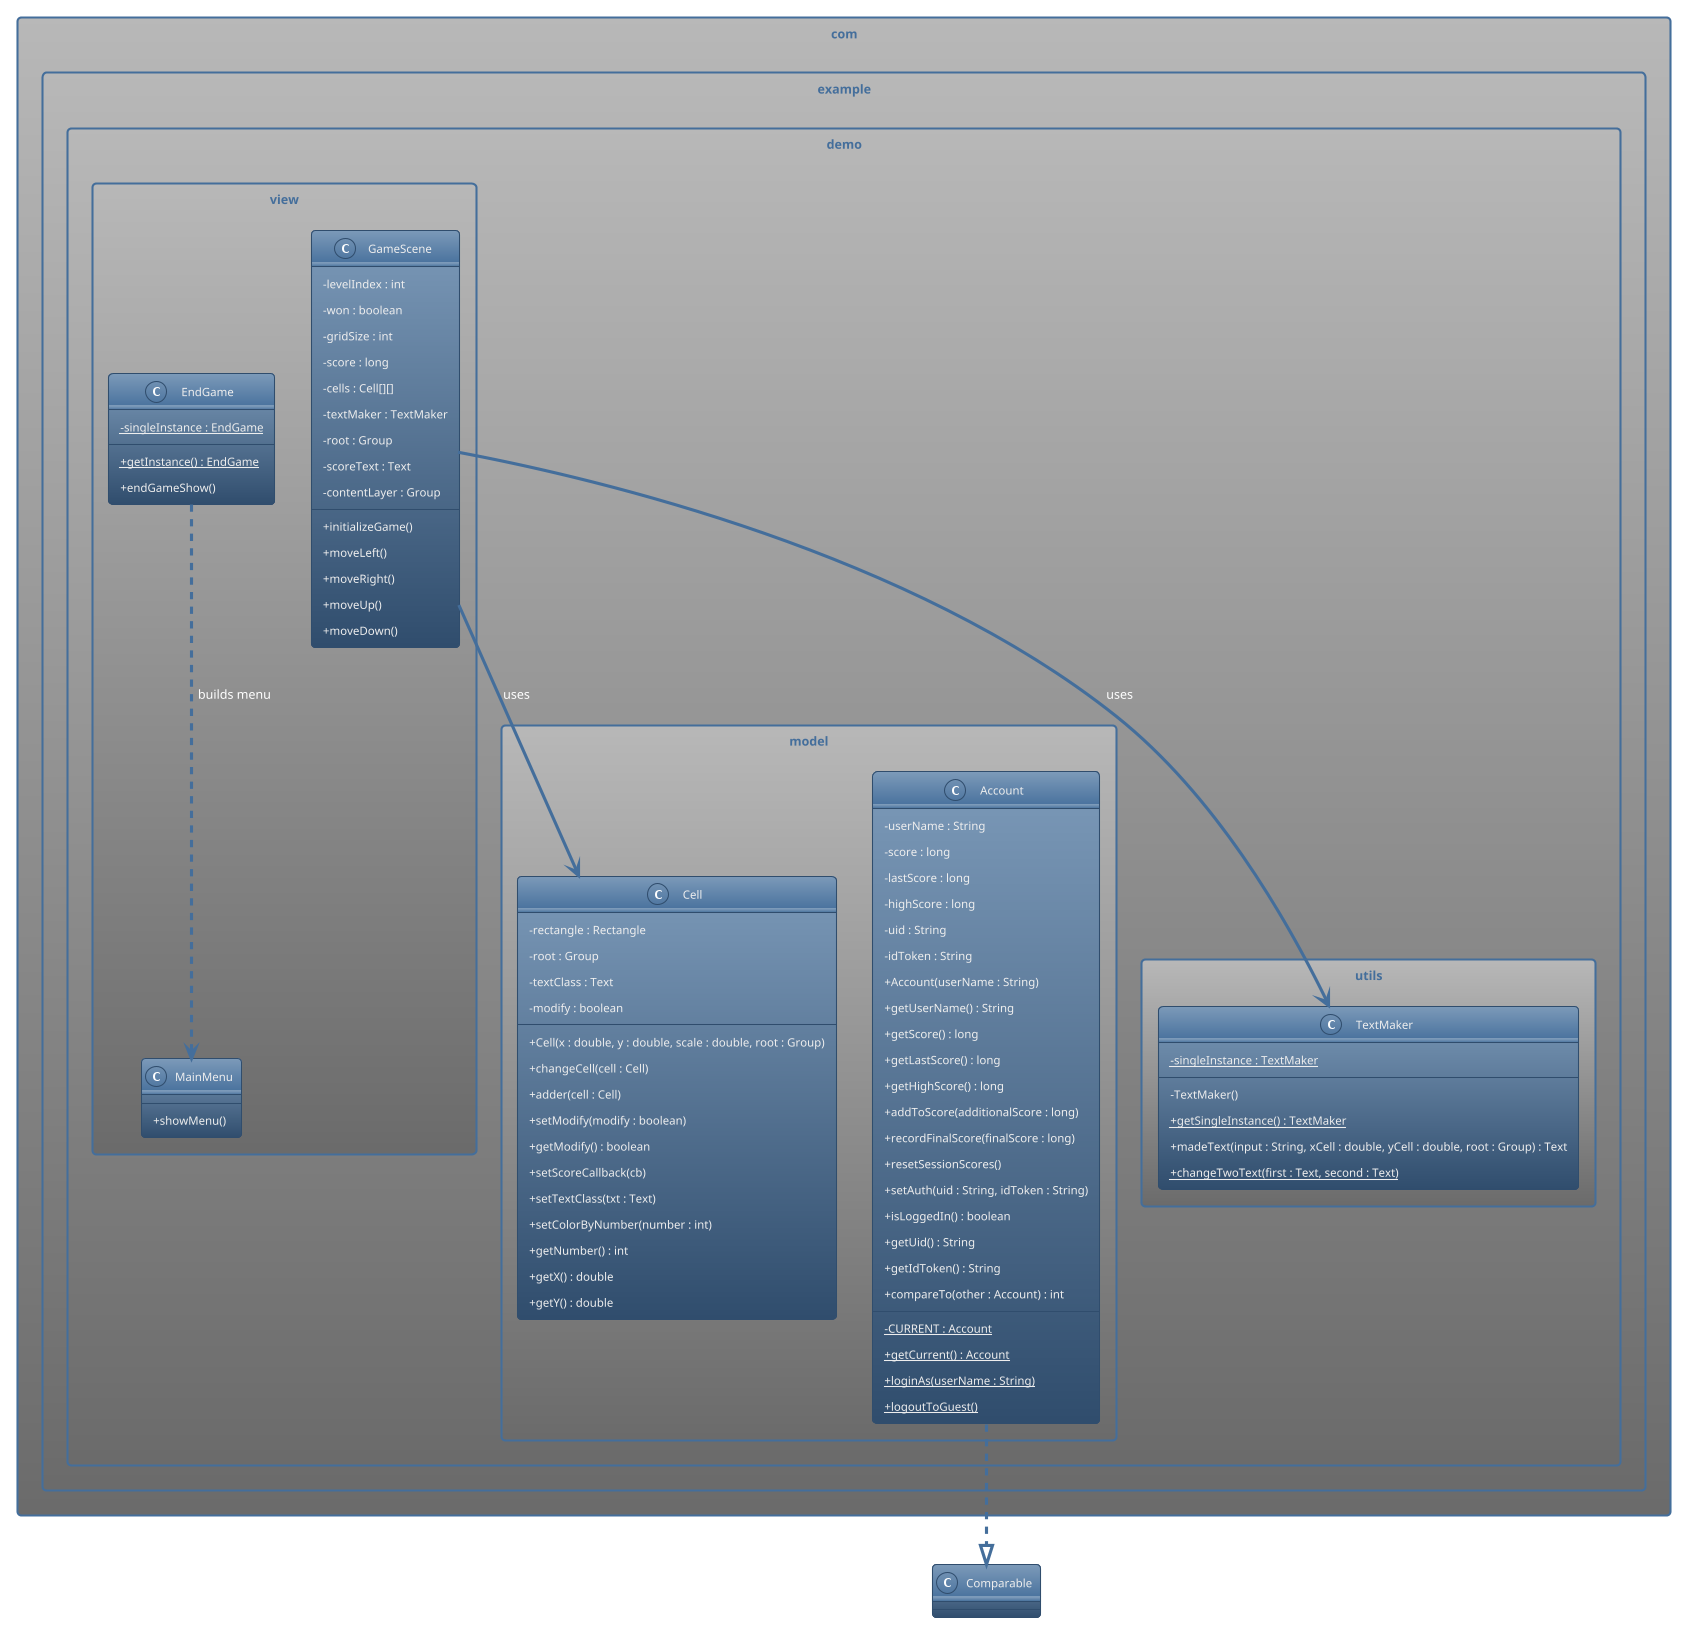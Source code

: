 @startuml
!theme spacelab
skinparam classAttributeIconSize 0
skinparam packageStyle rectangle

package "com.example.demo.model" {
  class Account {
    - userName : String
    - score : long
    - lastScore : long
    - highScore : long
    - uid : String
    - idToken : String
    + Account(userName : String)
    + getUserName() : String
    + getScore() : long
    + getLastScore() : long
    + getHighScore() : long
    + addToScore(additionalScore : long)
    + recordFinalScore(finalScore : long)
    + resetSessionScores()
    + setAuth(uid : String, idToken : String)
    + isLoggedIn() : boolean
    + getUid() : String
    + getIdToken() : String
    + compareTo(other : Account) : int
    --
    {static} - CURRENT : Account
    {static} + getCurrent() : Account
    {static} + loginAs(userName : String)
    {static} + logoutToGuest()
  }
}

package "com.example.demo.model" {
  class Cell {
    - rectangle : Rectangle
    - root : Group
    - textClass : Text
    - modify : boolean
    + Cell(x : double, y : double, scale : double, root : Group)
    + changeCell(cell : Cell)
    + adder(cell : Cell)
    + setModify(modify : boolean)
    + getModify() : boolean
    + setScoreCallback(cb)
    + setTextClass(txt : Text)
    + setColorByNumber(number : int)
    + getNumber() : int
    + getX() : double
    + getY() : double
  }
}

package "com.example.demo.utils" {
  class TextMaker {
    {static} - singleInstance : TextMaker
    - TextMaker()
    {static} + getSingleInstance() : TextMaker
    + madeText(input : String, xCell : double, yCell : double, root : Group) : Text
    {static} + changeTwoText(first : Text, second : Text)
  }
}

package "com.example.demo.view" {
  class GameScene {
    - levelIndex : int
    - won : boolean
    - gridSize : int
    - score : long
    - cells : Cell[][]
    - textMaker : TextMaker
    - root : Group
    - scoreText : Text
    - contentLayer : Group
    + initializeGame()
    + moveLeft()
    + moveRight()
    + moveUp()
    + moveDown()
  }

  class EndGame {
    {static} - singleInstance : EndGame
    {static} + getInstance() : EndGame
    + endGameShow()
  }

  class MainMenu {
    + showMenu()
  }
}

GameScene --> Cell : uses
GameScene --> TextMaker : uses
EndGame ..> MainMenu : builds menu
Account ..|> Comparable

@enduml
